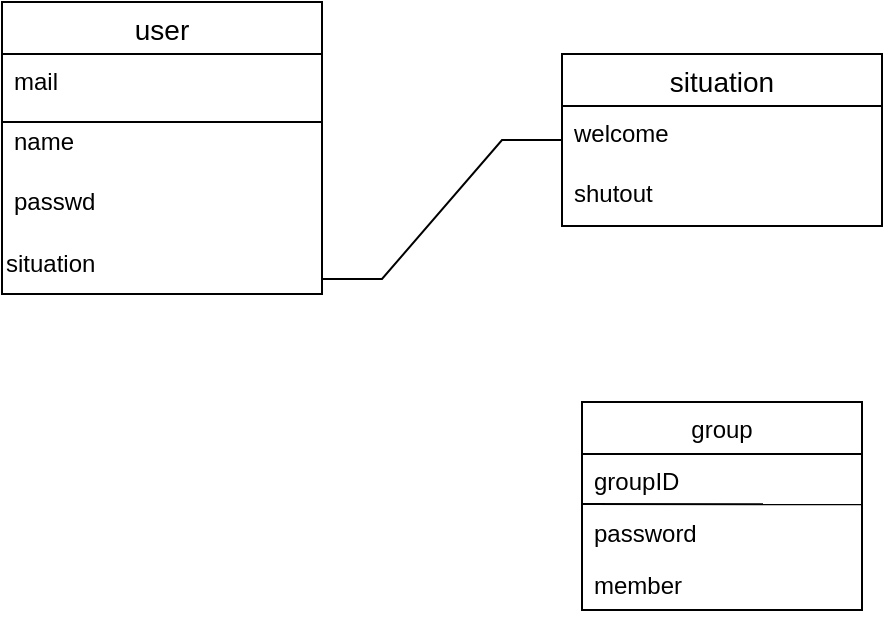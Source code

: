 <mxfile version="20.3.0" type="device" pages="2"><diagram id="R2lEEEUBdFMjLlhIrx00" name="Page-1"><mxGraphModel dx="974" dy="671" grid="1" gridSize="10" guides="1" tooltips="1" connect="1" arrows="1" fold="1" page="1" pageScale="1" pageWidth="850" pageHeight="1100" math="0" shadow="0" extFonts="Permanent Marker^https://fonts.googleapis.com/css?family=Permanent+Marker"><root><mxCell id="0"/><mxCell id="1" parent="0"/><mxCell id="aj6Kg2OsS2jxbSp1Vwx0-1" value="user" style="swimlane;fontStyle=0;childLayout=stackLayout;horizontal=1;startSize=26;horizontalStack=0;resizeParent=1;resizeParentMax=0;resizeLast=0;collapsible=1;marginBottom=0;align=center;fontSize=14;" vertex="1" parent="1"><mxGeometry x="120" y="180" width="160" height="146" as="geometry"/></mxCell><mxCell id="aj6Kg2OsS2jxbSp1Vwx0-2" value="mail" style="text;strokeColor=none;fillColor=none;spacingLeft=4;spacingRight=4;overflow=hidden;rotatable=0;points=[[0,0.5],[1,0.5]];portConstraint=eastwest;fontSize=12;" vertex="1" parent="aj6Kg2OsS2jxbSp1Vwx0-1"><mxGeometry y="26" width="160" height="30" as="geometry"/></mxCell><mxCell id="VBLQJvZVRpHeq1K6qIMy-1" value="" style="endArrow=none;html=1;rounded=0;" edge="1" parent="aj6Kg2OsS2jxbSp1Vwx0-1"><mxGeometry relative="1" as="geometry"><mxPoint y="60" as="sourcePoint"/><mxPoint x="160" y="60" as="targetPoint"/><Array as="points"><mxPoint x="80" y="60"/><mxPoint x="90" y="60"/></Array></mxGeometry></mxCell><mxCell id="aj6Kg2OsS2jxbSp1Vwx0-3" value="name" style="text;strokeColor=none;fillColor=none;spacingLeft=4;spacingRight=4;overflow=hidden;rotatable=0;points=[[0,0.5],[1,0.5]];portConstraint=eastwest;fontSize=12;" vertex="1" parent="aj6Kg2OsS2jxbSp1Vwx0-1"><mxGeometry y="56" width="160" height="30" as="geometry"/></mxCell><mxCell id="aj6Kg2OsS2jxbSp1Vwx0-4" value="passwd" style="text;strokeColor=none;fillColor=none;spacingLeft=4;spacingRight=4;overflow=hidden;rotatable=0;points=[[0,0.5],[1,0.5]];portConstraint=eastwest;fontSize=12;" vertex="1" parent="aj6Kg2OsS2jxbSp1Vwx0-1"><mxGeometry y="86" width="160" height="30" as="geometry"/></mxCell><mxCell id="aj6Kg2OsS2jxbSp1Vwx0-9" value="situation" style="text;html=1;strokeColor=none;fillColor=none;align=left;verticalAlign=middle;whiteSpace=wrap;rounded=0;" vertex="1" parent="aj6Kg2OsS2jxbSp1Vwx0-1"><mxGeometry y="116" width="160" height="30" as="geometry"/></mxCell><mxCell id="aj6Kg2OsS2jxbSp1Vwx0-5" value="situation" style="swimlane;fontStyle=0;childLayout=stackLayout;horizontal=1;startSize=26;horizontalStack=0;resizeParent=1;resizeParentMax=0;resizeLast=0;collapsible=1;marginBottom=0;align=center;fontSize=14;" vertex="1" parent="1"><mxGeometry x="400" y="206" width="160" height="86" as="geometry"/></mxCell><mxCell id="aj6Kg2OsS2jxbSp1Vwx0-6" value="welcome" style="text;strokeColor=none;fillColor=none;spacingLeft=4;spacingRight=4;overflow=hidden;rotatable=0;points=[[0,0.5],[1,0.5]];portConstraint=eastwest;fontSize=12;" vertex="1" parent="aj6Kg2OsS2jxbSp1Vwx0-5"><mxGeometry y="26" width="160" height="30" as="geometry"/></mxCell><mxCell id="aj6Kg2OsS2jxbSp1Vwx0-7" value="shutout" style="text;strokeColor=none;fillColor=none;spacingLeft=4;spacingRight=4;overflow=hidden;rotatable=0;points=[[0,0.5],[1,0.5]];portConstraint=eastwest;fontSize=12;" vertex="1" parent="aj6Kg2OsS2jxbSp1Vwx0-5"><mxGeometry y="56" width="160" height="30" as="geometry"/></mxCell><mxCell id="aj6Kg2OsS2jxbSp1Vwx0-11" value="" style="edgeStyle=entityRelationEdgeStyle;fontSize=12;html=1;endArrow=none;rounded=0;exitX=1;exitY=0.75;exitDx=0;exitDy=0;endFill=0;" edge="1" parent="1" source="aj6Kg2OsS2jxbSp1Vwx0-9" target="aj6Kg2OsS2jxbSp1Vwx0-5"><mxGeometry width="100" height="100" relative="1" as="geometry"><mxPoint x="490" y="340" as="sourcePoint"/><mxPoint x="590" y="240" as="targetPoint"/></mxGeometry></mxCell><mxCell id="aj6Kg2OsS2jxbSp1Vwx0-12" value="group" style="swimlane;fontStyle=0;childLayout=stackLayout;horizontal=1;startSize=26;fillColor=none;horizontalStack=0;resizeParent=1;resizeParentMax=0;resizeLast=0;collapsible=1;marginBottom=0;" vertex="1" parent="1"><mxGeometry x="410" y="380" width="140" height="104" as="geometry"/></mxCell><mxCell id="aj6Kg2OsS2jxbSp1Vwx0-13" value="groupID" style="text;strokeColor=none;fillColor=none;align=left;verticalAlign=top;spacingLeft=4;spacingRight=4;overflow=hidden;rotatable=0;points=[[0,0.5],[1,0.5]];portConstraint=eastwest;" vertex="1" parent="aj6Kg2OsS2jxbSp1Vwx0-12"><mxGeometry y="26" width="140" height="26" as="geometry"/></mxCell><mxCell id="VBLQJvZVRpHeq1K6qIMy-2" value="" style="endArrow=none;html=1;rounded=0;" edge="1" parent="aj6Kg2OsS2jxbSp1Vwx0-12"><mxGeometry relative="1" as="geometry"><mxPoint y="51" as="sourcePoint"/><mxPoint x="140" y="51.13" as="targetPoint"/></mxGeometry></mxCell><mxCell id="aj6Kg2OsS2jxbSp1Vwx0-14" value="password" style="text;strokeColor=none;fillColor=none;align=left;verticalAlign=top;spacingLeft=4;spacingRight=4;overflow=hidden;rotatable=0;points=[[0,0.5],[1,0.5]];portConstraint=eastwest;" vertex="1" parent="aj6Kg2OsS2jxbSp1Vwx0-12"><mxGeometry y="52" width="140" height="26" as="geometry"/></mxCell><mxCell id="aj6Kg2OsS2jxbSp1Vwx0-15" value="member" style="text;strokeColor=none;fillColor=none;align=left;verticalAlign=top;spacingLeft=4;spacingRight=4;overflow=hidden;rotatable=0;points=[[0,0.5],[1,0.5]];portConstraint=eastwest;" vertex="1" parent="aj6Kg2OsS2jxbSp1Vwx0-12"><mxGeometry y="78" width="140" height="26" as="geometry"/></mxCell></root></mxGraphModel></diagram><diagram id="dUZ0RsoAkltjo2ZorXvp" name="ページ2"><mxGraphModel dx="659" dy="454" grid="1" gridSize="10" guides="1" tooltips="1" connect="1" arrows="1" fold="1" page="1" pageScale="1" pageWidth="827" pageHeight="1169" math="0" shadow="0"><root><mxCell id="0"/><mxCell id="1" parent="0"/><mxCell id="daQx8nhkMeJHNlXXjuKO-1" value="" style="shape=datastore;whiteSpace=wrap;html=1;" vertex="1" parent="1"><mxGeometry x="115" y="410" width="60" height="60" as="geometry"/></mxCell><mxCell id="daQx8nhkMeJHNlXXjuKO-2" value="" style="shape=actor;whiteSpace=wrap;html=1;" vertex="1" parent="1"><mxGeometry x="330" y="280" width="40" height="60" as="geometry"/></mxCell><mxCell id="daQx8nhkMeJHNlXXjuKO-3" value="" style="html=1;whiteSpace=wrap;shape=isoCube2;backgroundOutline=1;isoAngle=15;" vertex="1" parent="1"><mxGeometry x="500" y="360" width="90" height="100" as="geometry"/></mxCell><mxCell id="daQx8nhkMeJHNlXXjuKO-4" value="" style="shape=partialRectangle;whiteSpace=wrap;html=1;bottom=0;right=0;fillColor=none;direction=south;" vertex="1" parent="1"><mxGeometry x="55" y="35" width="180" height="130" as="geometry"/></mxCell><mxCell id="daQx8nhkMeJHNlXXjuKO-6" value="" style="shape=partialRectangle;whiteSpace=wrap;html=1;bottom=0;right=0;fillColor=none;rotation=-180;direction=south;" vertex="1" parent="1"><mxGeometry x="55" y="35" width="180" height="130" as="geometry"/></mxCell><mxCell id="vun40w7G6rUacULyIj6T-1" value="" style="shape=partialRectangle;whiteSpace=wrap;html=1;bottom=0;right=0;fillColor=none;rotation=-180;direction=south;" vertex="1" parent="1"><mxGeometry x="300" y="35" width="180" height="130" as="geometry"/></mxCell><mxCell id="vun40w7G6rUacULyIj6T-2" value="" style="shape=partialRectangle;whiteSpace=wrap;html=1;bottom=0;right=0;fillColor=none;rotation=-180;direction=north;" vertex="1" parent="1"><mxGeometry x="300" y="35" width="180" height="130" as="geometry"/></mxCell></root></mxGraphModel></diagram></mxfile>